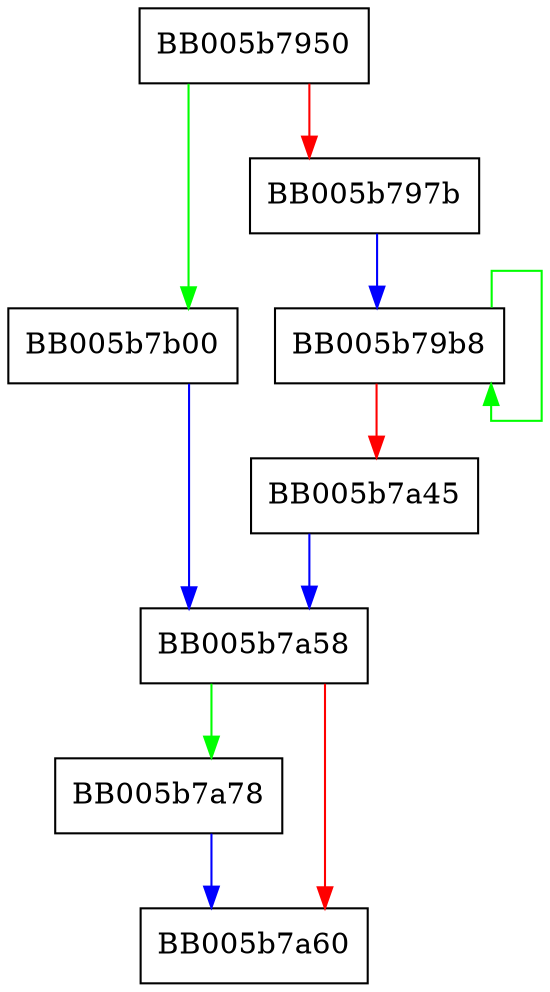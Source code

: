 digraph des_ede_cfb64_cipher {
  node [shape="box"];
  graph [splines=ortho];
  BB005b7950 -> BB005b7b00 [color="green"];
  BB005b7950 -> BB005b797b [color="red"];
  BB005b797b -> BB005b79b8 [color="blue"];
  BB005b79b8 -> BB005b79b8 [color="green"];
  BB005b79b8 -> BB005b7a45 [color="red"];
  BB005b7a45 -> BB005b7a58 [color="blue"];
  BB005b7a58 -> BB005b7a78 [color="green"];
  BB005b7a58 -> BB005b7a60 [color="red"];
  BB005b7a78 -> BB005b7a60 [color="blue"];
  BB005b7b00 -> BB005b7a58 [color="blue"];
}